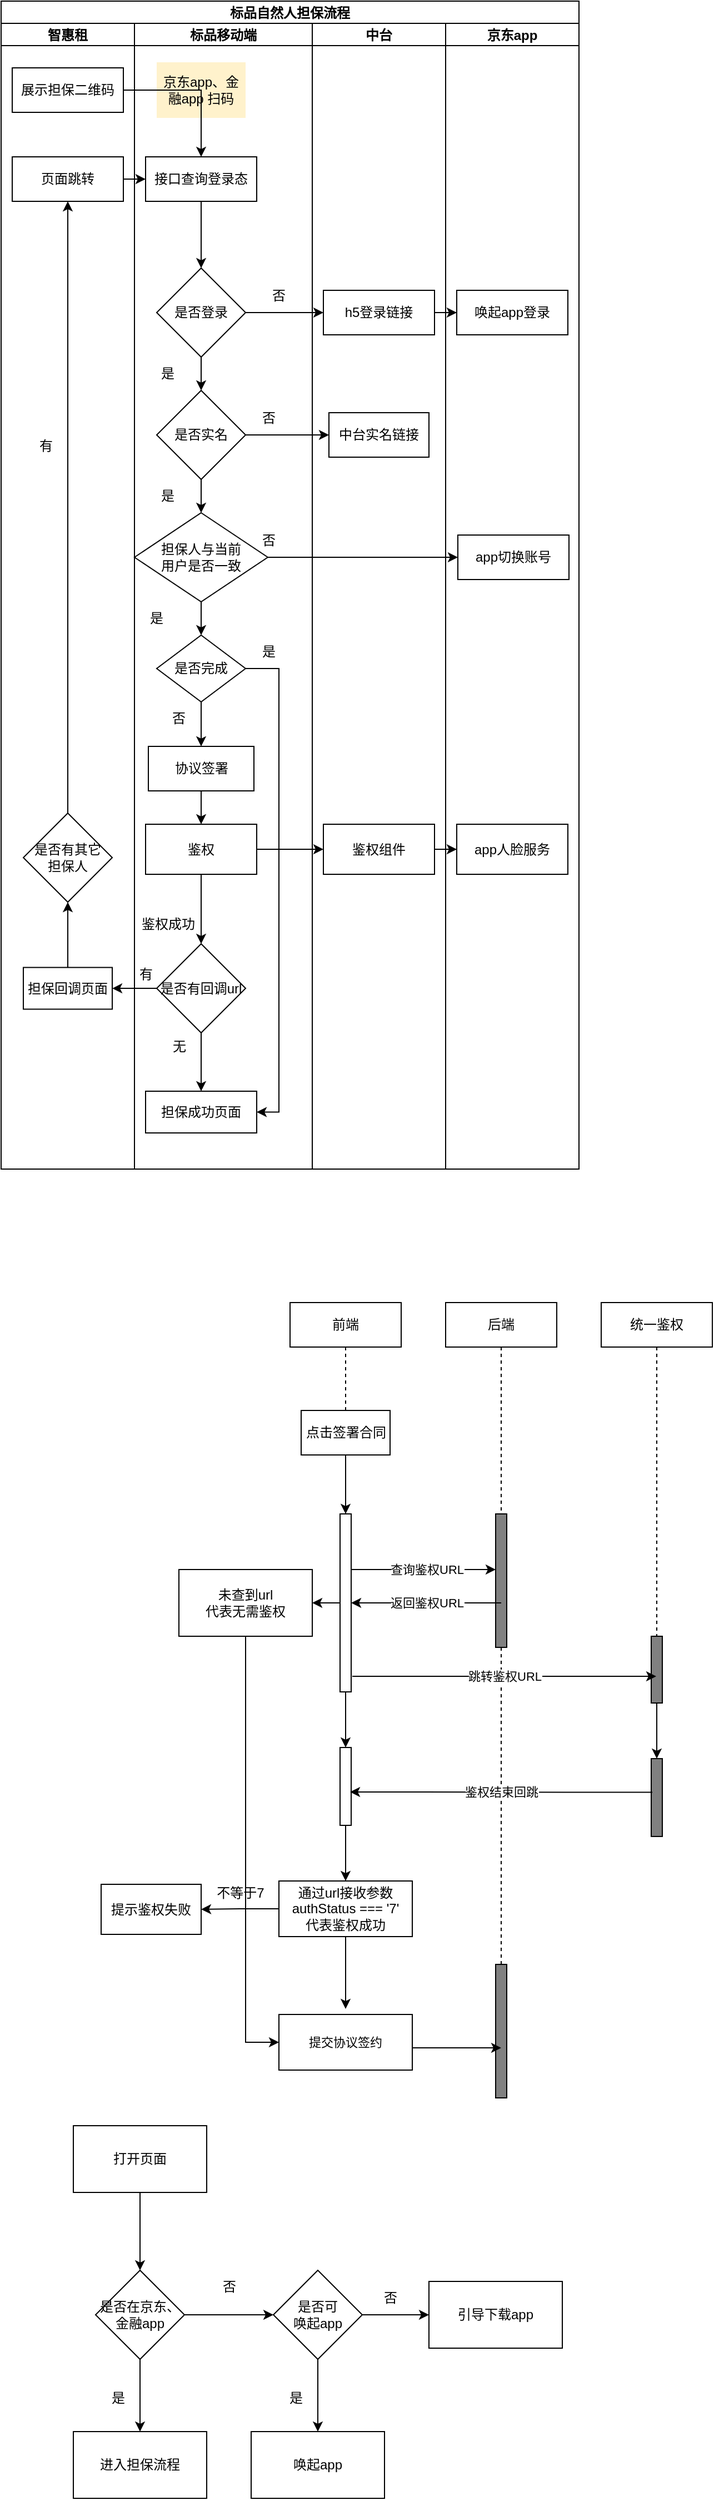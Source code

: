 <mxfile version="20.2.5" type="github">
  <diagram id="cPVhBnP5LHgAFUG7oPZ6" name="第 1 页">
    <mxGraphModel dx="1178" dy="769" grid="1" gridSize="10" guides="1" tooltips="1" connect="1" arrows="1" fold="1" page="1" pageScale="1" pageWidth="827" pageHeight="1169" math="0" shadow="0">
      <root>
        <mxCell id="0" />
        <mxCell id="1" parent="0" />
        <mxCell id="ZduUOEguYwG-LgPa66Ty-1" value="标品自然人担保流程" style="swimlane;childLayout=stackLayout;resizeParent=1;resizeParentMax=0;startSize=20;" parent="1" vertex="1">
          <mxGeometry x="150" y="30" width="520" height="1050" as="geometry" />
        </mxCell>
        <mxCell id="ZduUOEguYwG-LgPa66Ty-2" value="智惠租" style="swimlane;startSize=20;" parent="ZduUOEguYwG-LgPa66Ty-1" vertex="1">
          <mxGeometry y="20" width="120" height="1030" as="geometry" />
        </mxCell>
        <mxCell id="ZduUOEguYwG-LgPa66Ty-6" value="展示担保二维码" style="rounded=0;whiteSpace=wrap;html=1;" parent="ZduUOEguYwG-LgPa66Ty-2" vertex="1">
          <mxGeometry x="10" y="40" width="100" height="40" as="geometry" />
        </mxCell>
        <mxCell id="ZduUOEguYwG-LgPa66Ty-9" value="页面跳转" style="rounded=0;whiteSpace=wrap;html=1;" parent="ZduUOEguYwG-LgPa66Ty-2" vertex="1">
          <mxGeometry x="10" y="120" width="100" height="40" as="geometry" />
        </mxCell>
        <mxCell id="ZduUOEguYwG-LgPa66Ty-55" value="担保回调页面" style="whiteSpace=wrap;html=1;rounded=0;" parent="ZduUOEguYwG-LgPa66Ty-2" vertex="1">
          <mxGeometry x="20" y="848.75" width="80" height="37.5" as="geometry" />
        </mxCell>
        <mxCell id="ZduUOEguYwG-LgPa66Ty-3" value="标品移动端" style="swimlane;startSize=20;" parent="ZduUOEguYwG-LgPa66Ty-1" vertex="1">
          <mxGeometry x="120" y="20" width="160" height="1030" as="geometry" />
        </mxCell>
        <mxCell id="ZduUOEguYwG-LgPa66Ty-7" value="接口查询登录态" style="rounded=0;whiteSpace=wrap;html=1;" parent="ZduUOEguYwG-LgPa66Ty-3" vertex="1">
          <mxGeometry x="10" y="120" width="100" height="40" as="geometry" />
        </mxCell>
        <mxCell id="ZduUOEguYwG-LgPa66Ty-10" value="京东app、金融app 扫码" style="text;html=1;align=center;verticalAlign=middle;whiteSpace=wrap;rounded=0;fillColor=#fff2cc;strokeColor=none;" parent="ZduUOEguYwG-LgPa66Ty-3" vertex="1">
          <mxGeometry x="20" y="35" width="80" height="50" as="geometry" />
        </mxCell>
        <mxCell id="ZduUOEguYwG-LgPa66Ty-20" value="是否实名" style="rhombus;whiteSpace=wrap;html=1;rounded=0;" parent="ZduUOEguYwG-LgPa66Ty-3" vertex="1">
          <mxGeometry x="20" y="330" width="80" height="80" as="geometry" />
        </mxCell>
        <mxCell id="ZduUOEguYwG-LgPa66Ty-25" value="" style="edgeStyle=orthogonalEdgeStyle;rounded=0;orthogonalLoop=1;jettySize=auto;html=1;entryX=0.5;entryY=0;entryDx=0;entryDy=0;" parent="ZduUOEguYwG-LgPa66Ty-3" source="ZduUOEguYwG-LgPa66Ty-20" target="ZduUOEguYwG-LgPa66Ty-26" edge="1">
          <mxGeometry relative="1" as="geometry">
            <mxPoint x="60" y="450" as="targetPoint" />
          </mxGeometry>
        </mxCell>
        <mxCell id="ZduUOEguYwG-LgPa66Ty-26" value="担保人与当前&lt;br&gt;用户是否一致" style="rhombus;whiteSpace=wrap;html=1;rounded=0;" parent="ZduUOEguYwG-LgPa66Ty-3" vertex="1">
          <mxGeometry y="440" width="120" height="80" as="geometry" />
        </mxCell>
        <mxCell id="ZduUOEguYwG-LgPa66Ty-32" value="否" style="text;html=1;strokeColor=none;fillColor=none;align=center;verticalAlign=middle;whiteSpace=wrap;rounded=0;" parent="ZduUOEguYwG-LgPa66Ty-3" vertex="1">
          <mxGeometry x="91" y="450" width="60" height="30" as="geometry" />
        </mxCell>
        <mxCell id="ZduUOEguYwG-LgPa66Ty-33" value="否" style="text;html=1;strokeColor=none;fillColor=none;align=center;verticalAlign=middle;whiteSpace=wrap;rounded=0;" parent="ZduUOEguYwG-LgPa66Ty-3" vertex="1">
          <mxGeometry x="91" y="340" width="60" height="30" as="geometry" />
        </mxCell>
        <mxCell id="ZduUOEguYwG-LgPa66Ty-34" value="否" style="text;html=1;strokeColor=none;fillColor=none;align=center;verticalAlign=middle;whiteSpace=wrap;rounded=0;" parent="ZduUOEguYwG-LgPa66Ty-3" vertex="1">
          <mxGeometry x="100" y="230" width="60" height="30" as="geometry" />
        </mxCell>
        <mxCell id="ZduUOEguYwG-LgPa66Ty-35" value="是" style="text;html=1;strokeColor=none;fillColor=none;align=center;verticalAlign=middle;whiteSpace=wrap;rounded=0;" parent="ZduUOEguYwG-LgPa66Ty-3" vertex="1">
          <mxGeometry y="300" width="60" height="30" as="geometry" />
        </mxCell>
        <mxCell id="ZduUOEguYwG-LgPa66Ty-36" value="是" style="text;html=1;strokeColor=none;fillColor=none;align=center;verticalAlign=middle;whiteSpace=wrap;rounded=0;" parent="ZduUOEguYwG-LgPa66Ty-3" vertex="1">
          <mxGeometry y="410" width="60" height="30" as="geometry" />
        </mxCell>
        <mxCell id="ZduUOEguYwG-LgPa66Ty-37" value="鉴权" style="whiteSpace=wrap;html=1;rounded=0;" parent="ZduUOEguYwG-LgPa66Ty-3" vertex="1">
          <mxGeometry x="10" y="720" width="100" height="45" as="geometry" />
        </mxCell>
        <mxCell id="ZduUOEguYwG-LgPa66Ty-39" value="是" style="text;html=1;strokeColor=none;fillColor=none;align=center;verticalAlign=middle;whiteSpace=wrap;rounded=0;" parent="ZduUOEguYwG-LgPa66Ty-3" vertex="1">
          <mxGeometry x="-10" y="520" width="60" height="30" as="geometry" />
        </mxCell>
        <mxCell id="ZduUOEguYwG-LgPa66Ty-46" style="edgeStyle=orthogonalEdgeStyle;rounded=0;orthogonalLoop=1;jettySize=auto;html=1;exitX=0.5;exitY=1;exitDx=0;exitDy=0;" parent="ZduUOEguYwG-LgPa66Ty-3" source="ZduUOEguYwG-LgPa66Ty-44" target="ZduUOEguYwG-LgPa66Ty-37" edge="1">
          <mxGeometry relative="1" as="geometry" />
        </mxCell>
        <mxCell id="ZduUOEguYwG-LgPa66Ty-44" value="协议签署" style="whiteSpace=wrap;html=1;rounded=0;" parent="ZduUOEguYwG-LgPa66Ty-3" vertex="1">
          <mxGeometry x="12.5" y="650" width="95" height="40" as="geometry" />
        </mxCell>
        <mxCell id="ZduUOEguYwG-LgPa66Ty-52" value="担保成功页面" style="whiteSpace=wrap;html=1;rounded=0;" parent="ZduUOEguYwG-LgPa66Ty-3" vertex="1">
          <mxGeometry x="10" y="960" width="100" height="37.5" as="geometry" />
        </mxCell>
        <mxCell id="ZduUOEguYwG-LgPa66Ty-57" value="有" style="text;html=1;align=center;verticalAlign=middle;resizable=0;points=[];autosize=1;strokeColor=none;fillColor=none;" parent="ZduUOEguYwG-LgPa66Ty-3" vertex="1">
          <mxGeometry x="-10" y="840" width="40" height="30" as="geometry" />
        </mxCell>
        <mxCell id="ZduUOEguYwG-LgPa66Ty-64" style="edgeStyle=orthogonalEdgeStyle;rounded=0;orthogonalLoop=1;jettySize=auto;html=1;exitX=0.5;exitY=1;exitDx=0;exitDy=0;entryX=0.5;entryY=0;entryDx=0;entryDy=0;" parent="ZduUOEguYwG-LgPa66Ty-3" source="ZduUOEguYwG-LgPa66Ty-62" target="ZduUOEguYwG-LgPa66Ty-44" edge="1">
          <mxGeometry relative="1" as="geometry" />
        </mxCell>
        <mxCell id="ZduUOEguYwG-LgPa66Ty-66" style="edgeStyle=orthogonalEdgeStyle;rounded=0;orthogonalLoop=1;jettySize=auto;html=1;exitX=1;exitY=0.5;exitDx=0;exitDy=0;entryX=1;entryY=0.5;entryDx=0;entryDy=0;" parent="ZduUOEguYwG-LgPa66Ty-3" source="ZduUOEguYwG-LgPa66Ty-62" target="ZduUOEguYwG-LgPa66Ty-52" edge="1">
          <mxGeometry relative="1" as="geometry" />
        </mxCell>
        <mxCell id="ZduUOEguYwG-LgPa66Ty-62" value="是否完成" style="rhombus;whiteSpace=wrap;html=1;rounded=0;" parent="ZduUOEguYwG-LgPa66Ty-3" vertex="1">
          <mxGeometry x="20" y="550" width="80" height="60" as="geometry" />
        </mxCell>
        <mxCell id="ZduUOEguYwG-LgPa66Ty-63" value="" style="edgeStyle=orthogonalEdgeStyle;rounded=0;orthogonalLoop=1;jettySize=auto;html=1;" parent="ZduUOEguYwG-LgPa66Ty-3" source="ZduUOEguYwG-LgPa66Ty-26" target="ZduUOEguYwG-LgPa66Ty-62" edge="1">
          <mxGeometry relative="1" as="geometry" />
        </mxCell>
        <mxCell id="ZduUOEguYwG-LgPa66Ty-67" value="是" style="text;html=1;strokeColor=none;fillColor=none;align=center;verticalAlign=middle;whiteSpace=wrap;rounded=0;" parent="ZduUOEguYwG-LgPa66Ty-3" vertex="1">
          <mxGeometry x="91" y="550" width="60" height="30" as="geometry" />
        </mxCell>
        <mxCell id="ZduUOEguYwG-LgPa66Ty-68" value="否" style="text;html=1;strokeColor=none;fillColor=none;align=center;verticalAlign=middle;whiteSpace=wrap;rounded=0;" parent="ZduUOEguYwG-LgPa66Ty-3" vertex="1">
          <mxGeometry x="10" y="610" width="60" height="30" as="geometry" />
        </mxCell>
        <mxCell id="ZduUOEguYwG-LgPa66Ty-4" value="中台" style="swimlane;startSize=20;" parent="ZduUOEguYwG-LgPa66Ty-1" vertex="1">
          <mxGeometry x="280" y="20" width="120" height="1030" as="geometry" />
        </mxCell>
        <mxCell id="ZduUOEguYwG-LgPa66Ty-14" value="h5登录链接" style="whiteSpace=wrap;html=1;rounded=0;" parent="ZduUOEguYwG-LgPa66Ty-4" vertex="1">
          <mxGeometry x="10" y="240" width="100" height="40" as="geometry" />
        </mxCell>
        <mxCell id="ZduUOEguYwG-LgPa66Ty-22" value="中台实名链接" style="whiteSpace=wrap;html=1;rounded=0;" parent="ZduUOEguYwG-LgPa66Ty-4" vertex="1">
          <mxGeometry x="15" y="350" width="90" height="40" as="geometry" />
        </mxCell>
        <mxCell id="ZduUOEguYwG-LgPa66Ty-40" value="鉴权组件" style="whiteSpace=wrap;html=1;rounded=0;" parent="ZduUOEguYwG-LgPa66Ty-4" vertex="1">
          <mxGeometry x="10" y="720" width="100" height="45" as="geometry" />
        </mxCell>
        <mxCell id="ZduUOEguYwG-LgPa66Ty-5" value="京东app" style="swimlane;startSize=20;" parent="ZduUOEguYwG-LgPa66Ty-1" vertex="1">
          <mxGeometry x="400" y="20" width="120" height="1030" as="geometry" />
        </mxCell>
        <mxCell id="ZduUOEguYwG-LgPa66Ty-16" value="唤起app登录" style="whiteSpace=wrap;html=1;rounded=0;" parent="ZduUOEguYwG-LgPa66Ty-5" vertex="1">
          <mxGeometry x="10" y="240" width="100" height="40" as="geometry" />
        </mxCell>
        <mxCell id="ZduUOEguYwG-LgPa66Ty-30" value="app切换账号" style="whiteSpace=wrap;html=1;rounded=0;" parent="ZduUOEguYwG-LgPa66Ty-5" vertex="1">
          <mxGeometry x="11" y="460" width="100" height="40" as="geometry" />
        </mxCell>
        <mxCell id="ZduUOEguYwG-LgPa66Ty-42" value="app人脸服务" style="whiteSpace=wrap;html=1;rounded=0;" parent="ZduUOEguYwG-LgPa66Ty-5" vertex="1">
          <mxGeometry x="10" y="720" width="100" height="45" as="geometry" />
        </mxCell>
        <mxCell id="ZduUOEguYwG-LgPa66Ty-8" value="" style="edgeStyle=orthogonalEdgeStyle;rounded=0;orthogonalLoop=1;jettySize=auto;html=1;" parent="ZduUOEguYwG-LgPa66Ty-1" source="ZduUOEguYwG-LgPa66Ty-6" target="ZduUOEguYwG-LgPa66Ty-7" edge="1">
          <mxGeometry relative="1" as="geometry" />
        </mxCell>
        <mxCell id="ZduUOEguYwG-LgPa66Ty-11" style="edgeStyle=orthogonalEdgeStyle;rounded=0;orthogonalLoop=1;jettySize=auto;html=1;exitX=1;exitY=0.5;exitDx=0;exitDy=0;entryX=0;entryY=0.5;entryDx=0;entryDy=0;" parent="ZduUOEguYwG-LgPa66Ty-1" source="ZduUOEguYwG-LgPa66Ty-9" target="ZduUOEguYwG-LgPa66Ty-7" edge="1">
          <mxGeometry relative="1" as="geometry" />
        </mxCell>
        <mxCell id="ZduUOEguYwG-LgPa66Ty-17" value="" style="edgeStyle=orthogonalEdgeStyle;rounded=0;orthogonalLoop=1;jettySize=auto;html=1;" parent="ZduUOEguYwG-LgPa66Ty-1" source="ZduUOEguYwG-LgPa66Ty-14" target="ZduUOEguYwG-LgPa66Ty-16" edge="1">
          <mxGeometry relative="1" as="geometry" />
        </mxCell>
        <mxCell id="ZduUOEguYwG-LgPa66Ty-23" value="" style="edgeStyle=orthogonalEdgeStyle;rounded=0;orthogonalLoop=1;jettySize=auto;html=1;" parent="ZduUOEguYwG-LgPa66Ty-1" source="ZduUOEguYwG-LgPa66Ty-20" target="ZduUOEguYwG-LgPa66Ty-22" edge="1">
          <mxGeometry relative="1" as="geometry" />
        </mxCell>
        <mxCell id="ZduUOEguYwG-LgPa66Ty-31" value="" style="edgeStyle=orthogonalEdgeStyle;rounded=0;orthogonalLoop=1;jettySize=auto;html=1;" parent="ZduUOEguYwG-LgPa66Ty-1" source="ZduUOEguYwG-LgPa66Ty-26" target="ZduUOEguYwG-LgPa66Ty-30" edge="1">
          <mxGeometry relative="1" as="geometry" />
        </mxCell>
        <mxCell id="ZduUOEguYwG-LgPa66Ty-41" value="" style="edgeStyle=orthogonalEdgeStyle;rounded=0;orthogonalLoop=1;jettySize=auto;html=1;" parent="ZduUOEguYwG-LgPa66Ty-1" source="ZduUOEguYwG-LgPa66Ty-37" target="ZduUOEguYwG-LgPa66Ty-40" edge="1">
          <mxGeometry relative="1" as="geometry" />
        </mxCell>
        <mxCell id="ZduUOEguYwG-LgPa66Ty-43" value="" style="edgeStyle=orthogonalEdgeStyle;rounded=0;orthogonalLoop=1;jettySize=auto;html=1;" parent="ZduUOEguYwG-LgPa66Ty-1" source="ZduUOEguYwG-LgPa66Ty-40" target="ZduUOEguYwG-LgPa66Ty-42" edge="1">
          <mxGeometry relative="1" as="geometry" />
        </mxCell>
        <mxCell id="ZduUOEguYwG-LgPa66Ty-15" value="" style="edgeStyle=orthogonalEdgeStyle;rounded=0;orthogonalLoop=1;jettySize=auto;html=1;" parent="1" source="ZduUOEguYwG-LgPa66Ty-12" target="ZduUOEguYwG-LgPa66Ty-14" edge="1">
          <mxGeometry relative="1" as="geometry" />
        </mxCell>
        <mxCell id="ZduUOEguYwG-LgPa66Ty-21" value="" style="edgeStyle=orthogonalEdgeStyle;rounded=0;orthogonalLoop=1;jettySize=auto;html=1;" parent="1" source="ZduUOEguYwG-LgPa66Ty-12" target="ZduUOEguYwG-LgPa66Ty-20" edge="1">
          <mxGeometry relative="1" as="geometry" />
        </mxCell>
        <mxCell id="ZduUOEguYwG-LgPa66Ty-12" value="是否登录" style="rhombus;whiteSpace=wrap;html=1;rounded=0;" parent="1" vertex="1">
          <mxGeometry x="290" y="270" width="80" height="80" as="geometry" />
        </mxCell>
        <mxCell id="ZduUOEguYwG-LgPa66Ty-13" value="" style="edgeStyle=orthogonalEdgeStyle;rounded=0;orthogonalLoop=1;jettySize=auto;html=1;" parent="1" source="ZduUOEguYwG-LgPa66Ty-7" target="ZduUOEguYwG-LgPa66Ty-12" edge="1">
          <mxGeometry relative="1" as="geometry" />
        </mxCell>
        <mxCell id="ZduUOEguYwG-LgPa66Ty-53" value="" style="edgeStyle=orthogonalEdgeStyle;rounded=0;orthogonalLoop=1;jettySize=auto;html=1;" parent="1" source="ZduUOEguYwG-LgPa66Ty-49" target="ZduUOEguYwG-LgPa66Ty-52" edge="1">
          <mxGeometry relative="1" as="geometry" />
        </mxCell>
        <mxCell id="ZduUOEguYwG-LgPa66Ty-56" value="" style="edgeStyle=orthogonalEdgeStyle;rounded=0;orthogonalLoop=1;jettySize=auto;html=1;" parent="1" source="ZduUOEguYwG-LgPa66Ty-49" target="ZduUOEguYwG-LgPa66Ty-55" edge="1">
          <mxGeometry relative="1" as="geometry" />
        </mxCell>
        <mxCell id="ZduUOEguYwG-LgPa66Ty-49" value="是否有回调url" style="rhombus;whiteSpace=wrap;html=1;rounded=0;" parent="1" vertex="1">
          <mxGeometry x="290" y="877.5" width="80" height="80" as="geometry" />
        </mxCell>
        <mxCell id="ZduUOEguYwG-LgPa66Ty-50" value="" style="edgeStyle=orthogonalEdgeStyle;rounded=0;orthogonalLoop=1;jettySize=auto;html=1;" parent="1" source="ZduUOEguYwG-LgPa66Ty-37" target="ZduUOEguYwG-LgPa66Ty-49" edge="1">
          <mxGeometry relative="1" as="geometry" />
        </mxCell>
        <mxCell id="ZduUOEguYwG-LgPa66Ty-51" value="鉴权成功" style="text;html=1;align=center;verticalAlign=middle;resizable=0;points=[];autosize=1;strokeColor=none;fillColor=none;" parent="1" vertex="1">
          <mxGeometry x="265" y="845" width="70" height="30" as="geometry" />
        </mxCell>
        <mxCell id="ZduUOEguYwG-LgPa66Ty-54" value="无" style="text;html=1;align=center;verticalAlign=middle;resizable=0;points=[];autosize=1;strokeColor=none;fillColor=none;" parent="1" vertex="1">
          <mxGeometry x="290" y="955" width="40" height="30" as="geometry" />
        </mxCell>
        <mxCell id="ZduUOEguYwG-LgPa66Ty-60" style="edgeStyle=orthogonalEdgeStyle;rounded=0;orthogonalLoop=1;jettySize=auto;html=1;exitX=0.5;exitY=0;exitDx=0;exitDy=0;entryX=0.5;entryY=1;entryDx=0;entryDy=0;" parent="1" source="ZduUOEguYwG-LgPa66Ty-58" target="ZduUOEguYwG-LgPa66Ty-9" edge="1">
          <mxGeometry relative="1" as="geometry" />
        </mxCell>
        <mxCell id="ZduUOEguYwG-LgPa66Ty-58" value="是否有其它&lt;br&gt;担保人" style="rhombus;whiteSpace=wrap;html=1;rounded=0;" parent="1" vertex="1">
          <mxGeometry x="170" y="760" width="80" height="80" as="geometry" />
        </mxCell>
        <mxCell id="ZduUOEguYwG-LgPa66Ty-59" value="" style="edgeStyle=orthogonalEdgeStyle;rounded=0;orthogonalLoop=1;jettySize=auto;html=1;" parent="1" source="ZduUOEguYwG-LgPa66Ty-55" target="ZduUOEguYwG-LgPa66Ty-58" edge="1">
          <mxGeometry relative="1" as="geometry" />
        </mxCell>
        <mxCell id="ZduUOEguYwG-LgPa66Ty-61" value="有" style="text;html=1;align=center;verticalAlign=middle;resizable=0;points=[];autosize=1;strokeColor=none;fillColor=none;" parent="1" vertex="1">
          <mxGeometry x="170" y="415" width="40" height="30" as="geometry" />
        </mxCell>
        <mxCell id="ZduUOEguYwG-LgPa66Ty-73" value="后端" style="shape=umlLifeline;perimeter=lifelinePerimeter;whiteSpace=wrap;html=1;container=1;collapsible=0;recursiveResize=0;outlineConnect=0;" parent="1" vertex="1">
          <mxGeometry x="550" y="1200" width="100" height="700" as="geometry" />
        </mxCell>
        <mxCell id="ZduUOEguYwG-LgPa66Ty-74" value="" style="html=1;points=[];perimeter=orthogonalPerimeter;fillColor=#808080;" parent="ZduUOEguYwG-LgPa66Ty-73" vertex="1">
          <mxGeometry x="45" y="190" width="10" height="120" as="geometry" />
        </mxCell>
        <mxCell id="ZduUOEguYwG-LgPa66Ty-75" value="前端" style="shape=umlLifeline;perimeter=lifelinePerimeter;whiteSpace=wrap;html=1;container=1;collapsible=0;recursiveResize=0;outlineConnect=0;" parent="1" vertex="1">
          <mxGeometry x="410" y="1200" width="100" height="380" as="geometry" />
        </mxCell>
        <mxCell id="ZduUOEguYwG-LgPa66Ty-76" value="" style="html=1;points=[];perimeter=orthogonalPerimeter;" parent="ZduUOEguYwG-LgPa66Ty-75" vertex="1">
          <mxGeometry x="45" y="190" width="10" height="160" as="geometry" />
        </mxCell>
        <mxCell id="ZduUOEguYwG-LgPa66Ty-106" value="点击签署合同" style="html=1;points=[];perimeter=orthogonalPerimeter;" parent="ZduUOEguYwG-LgPa66Ty-75" vertex="1">
          <mxGeometry x="10" y="97" width="80" height="40" as="geometry" />
        </mxCell>
        <mxCell id="ZduUOEguYwG-LgPa66Ty-77" value="统一鉴权" style="shape=umlLifeline;perimeter=lifelinePerimeter;whiteSpace=wrap;html=1;container=1;collapsible=0;recursiveResize=0;outlineConnect=0;" parent="1" vertex="1">
          <mxGeometry x="690" y="1200" width="100" height="360" as="geometry" />
        </mxCell>
        <mxCell id="ZduUOEguYwG-LgPa66Ty-78" value="" style="html=1;points=[];perimeter=orthogonalPerimeter;fillColor=#808080;" parent="ZduUOEguYwG-LgPa66Ty-77" vertex="1">
          <mxGeometry x="45" y="300" width="10" height="60" as="geometry" />
        </mxCell>
        <mxCell id="ZduUOEguYwG-LgPa66Ty-79" value="" style="endArrow=classic;html=1;rounded=0;" parent="1" edge="1">
          <mxGeometry relative="1" as="geometry">
            <mxPoint x="465" y="1440" as="sourcePoint" />
            <mxPoint x="595" y="1440" as="targetPoint" />
          </mxGeometry>
        </mxCell>
        <mxCell id="ZduUOEguYwG-LgPa66Ty-80" value="查询鉴权URL" style="edgeLabel;resizable=0;html=1;align=center;verticalAlign=middle;" parent="ZduUOEguYwG-LgPa66Ty-79" connectable="0" vertex="1">
          <mxGeometry relative="1" as="geometry">
            <mxPoint x="3" as="offset" />
          </mxGeometry>
        </mxCell>
        <mxCell id="ZduUOEguYwG-LgPa66Ty-81" value="" style="endArrow=classic;html=1;rounded=0;exitX=0.5;exitY=0.75;exitDx=0;exitDy=0;exitPerimeter=0;" parent="1" edge="1">
          <mxGeometry relative="1" as="geometry">
            <mxPoint x="600" y="1470" as="sourcePoint" />
            <mxPoint x="465" y="1470" as="targetPoint" />
          </mxGeometry>
        </mxCell>
        <mxCell id="ZduUOEguYwG-LgPa66Ty-82" value="返回鉴权URL" style="edgeLabel;resizable=0;html=1;align=center;verticalAlign=middle;" parent="ZduUOEguYwG-LgPa66Ty-81" connectable="0" vertex="1">
          <mxGeometry relative="1" as="geometry" />
        </mxCell>
        <mxCell id="ZduUOEguYwG-LgPa66Ty-83" value="" style="endArrow=classic;html=1;rounded=0;exitX=1.1;exitY=0.837;exitDx=0;exitDy=0;exitPerimeter=0;" parent="1" edge="1">
          <mxGeometry relative="1" as="geometry">
            <mxPoint x="466" y="1536.03" as="sourcePoint" />
            <mxPoint x="739.5" y="1536.03" as="targetPoint" />
          </mxGeometry>
        </mxCell>
        <mxCell id="ZduUOEguYwG-LgPa66Ty-84" value="跳转鉴权URL" style="edgeLabel;resizable=0;html=1;align=center;verticalAlign=middle;" parent="ZduUOEguYwG-LgPa66Ty-83" connectable="0" vertex="1">
          <mxGeometry relative="1" as="geometry" />
        </mxCell>
        <mxCell id="ZduUOEguYwG-LgPa66Ty-85" value="" style="html=1;points=[];perimeter=orthogonalPerimeter;fillColor=#808080;" parent="1" vertex="1">
          <mxGeometry x="735" y="1610" width="10" height="70" as="geometry" />
        </mxCell>
        <mxCell id="ZduUOEguYwG-LgPa66Ty-86" value="" style="edgeStyle=orthogonalEdgeStyle;rounded=0;orthogonalLoop=1;jettySize=auto;html=1;" parent="1" source="ZduUOEguYwG-LgPa66Ty-78" target="ZduUOEguYwG-LgPa66Ty-85" edge="1">
          <mxGeometry relative="1" as="geometry" />
        </mxCell>
        <mxCell id="ZduUOEguYwG-LgPa66Ty-95" value="" style="edgeStyle=orthogonalEdgeStyle;rounded=0;orthogonalLoop=1;jettySize=auto;html=1;" parent="1" source="ZduUOEguYwG-LgPa66Ty-90" target="ZduUOEguYwG-LgPa66Ty-94" edge="1">
          <mxGeometry relative="1" as="geometry" />
        </mxCell>
        <mxCell id="ZduUOEguYwG-LgPa66Ty-90" value="" style="html=1;points=[];perimeter=orthogonalPerimeter;" parent="1" vertex="1">
          <mxGeometry x="455" y="1600" width="10" height="70" as="geometry" />
        </mxCell>
        <mxCell id="ZduUOEguYwG-LgPa66Ty-91" value="" style="edgeStyle=orthogonalEdgeStyle;rounded=0;orthogonalLoop=1;jettySize=auto;html=1;" parent="1" source="ZduUOEguYwG-LgPa66Ty-76" target="ZduUOEguYwG-LgPa66Ty-90" edge="1">
          <mxGeometry relative="1" as="geometry" />
        </mxCell>
        <mxCell id="ZduUOEguYwG-LgPa66Ty-92" value="" style="endArrow=classic;html=1;rounded=0;exitX=0.1;exitY=0.433;exitDx=0;exitDy=0;exitPerimeter=0;entryX=0.9;entryY=0.571;entryDx=0;entryDy=0;entryPerimeter=0;" parent="1" source="ZduUOEguYwG-LgPa66Ty-85" target="ZduUOEguYwG-LgPa66Ty-90" edge="1">
          <mxGeometry relative="1" as="geometry">
            <mxPoint x="580" y="1660" as="sourcePoint" />
            <mxPoint x="500" y="1660" as="targetPoint" />
          </mxGeometry>
        </mxCell>
        <mxCell id="ZduUOEguYwG-LgPa66Ty-93" value="鉴权结束回跳" style="edgeLabel;resizable=0;html=1;align=center;verticalAlign=middle;" parent="ZduUOEguYwG-LgPa66Ty-92" connectable="0" vertex="1">
          <mxGeometry relative="1" as="geometry" />
        </mxCell>
        <mxCell id="ZduUOEguYwG-LgPa66Ty-97" value="" style="edgeStyle=orthogonalEdgeStyle;rounded=0;orthogonalLoop=1;jettySize=auto;html=1;" parent="1" source="ZduUOEguYwG-LgPa66Ty-94" edge="1">
          <mxGeometry relative="1" as="geometry">
            <mxPoint x="460" y="1835" as="targetPoint" />
          </mxGeometry>
        </mxCell>
        <mxCell id="ZduUOEguYwG-LgPa66Ty-94" value="通过url接收参数&lt;br&gt;authStatus === &#39;7&#39;&lt;br&gt;代表鉴权成功" style="whiteSpace=wrap;html=1;" parent="1" vertex="1">
          <mxGeometry x="400" y="1720" width="120" height="50" as="geometry" />
        </mxCell>
        <mxCell id="ZduUOEguYwG-LgPa66Ty-104" value="" style="edgeStyle=orthogonalEdgeStyle;rounded=0;orthogonalLoop=1;jettySize=auto;html=1;exitX=0;exitY=0.5;exitDx=0;exitDy=0;" parent="1" source="ZduUOEguYwG-LgPa66Ty-94" target="ZduUOEguYwG-LgPa66Ty-103" edge="1">
          <mxGeometry relative="1" as="geometry">
            <mxPoint x="460" y="1915" as="sourcePoint" />
          </mxGeometry>
        </mxCell>
        <mxCell id="ZduUOEguYwG-LgPa66Ty-100" value="" style="html=1;points=[];perimeter=orthogonalPerimeter;fillColor=#808080;" parent="1" vertex="1">
          <mxGeometry x="595" y="1795" width="10" height="120" as="geometry" />
        </mxCell>
        <mxCell id="ZduUOEguYwG-LgPa66Ty-101" value="" style="endArrow=classic;html=1;rounded=0;" parent="1" edge="1">
          <mxGeometry relative="1" as="geometry">
            <mxPoint x="500" y="1870" as="sourcePoint" />
            <mxPoint x="600" y="1870" as="targetPoint" />
          </mxGeometry>
        </mxCell>
        <mxCell id="ZduUOEguYwG-LgPa66Ty-103" value="提示鉴权失败" style="whiteSpace=wrap;html=1;" parent="1" vertex="1">
          <mxGeometry x="240" y="1723" width="90" height="45" as="geometry" />
        </mxCell>
        <mxCell id="ZduUOEguYwG-LgPa66Ty-105" value="不等于7" style="text;html=1;align=center;verticalAlign=middle;resizable=0;points=[];autosize=1;strokeColor=none;fillColor=none;" parent="1" vertex="1">
          <mxGeometry x="330" y="1716" width="70" height="30" as="geometry" />
        </mxCell>
        <mxCell id="ZduUOEguYwG-LgPa66Ty-109" value="" style="edgeStyle=orthogonalEdgeStyle;rounded=0;orthogonalLoop=1;jettySize=auto;html=1;" parent="1" source="ZduUOEguYwG-LgPa66Ty-106" edge="1">
          <mxGeometry relative="1" as="geometry">
            <mxPoint x="460" y="1390" as="targetPoint" />
          </mxGeometry>
        </mxCell>
        <mxCell id="ZduUOEguYwG-LgPa66Ty-111" value="&lt;span style=&quot;font-size: 11px; background-color: rgb(255, 255, 255);&quot;&gt;提交协议签约&lt;/span&gt;" style="rounded=0;whiteSpace=wrap;html=1;" parent="1" vertex="1">
          <mxGeometry x="400" y="1840" width="120" height="50" as="geometry" />
        </mxCell>
        <mxCell id="ZduUOEguYwG-LgPa66Ty-114" style="edgeStyle=orthogonalEdgeStyle;rounded=0;orthogonalLoop=1;jettySize=auto;html=1;exitX=0.5;exitY=1;exitDx=0;exitDy=0;entryX=0;entryY=0.5;entryDx=0;entryDy=0;" parent="1" source="ZduUOEguYwG-LgPa66Ty-112" target="ZduUOEguYwG-LgPa66Ty-111" edge="1">
          <mxGeometry relative="1" as="geometry" />
        </mxCell>
        <mxCell id="ZduUOEguYwG-LgPa66Ty-112" value="未查到url&lt;br&gt;代表无需鉴权" style="whiteSpace=wrap;html=1;" parent="1" vertex="1">
          <mxGeometry x="310" y="1440" width="120" height="60" as="geometry" />
        </mxCell>
        <mxCell id="ZduUOEguYwG-LgPa66Ty-113" value="" style="edgeStyle=orthogonalEdgeStyle;rounded=0;orthogonalLoop=1;jettySize=auto;html=1;" parent="1" source="ZduUOEguYwG-LgPa66Ty-76" target="ZduUOEguYwG-LgPa66Ty-112" edge="1">
          <mxGeometry relative="1" as="geometry" />
        </mxCell>
        <mxCell id="4C2c_MOd8Mlf4kgAQS-g-4" value="" style="edgeStyle=orthogonalEdgeStyle;rounded=0;orthogonalLoop=1;jettySize=auto;html=1;" edge="1" parent="1" source="4C2c_MOd8Mlf4kgAQS-g-2" target="4C2c_MOd8Mlf4kgAQS-g-3">
          <mxGeometry relative="1" as="geometry" />
        </mxCell>
        <mxCell id="4C2c_MOd8Mlf4kgAQS-g-2" value="打开页面" style="rounded=0;whiteSpace=wrap;html=1;" vertex="1" parent="1">
          <mxGeometry x="215" y="1940" width="120" height="60" as="geometry" />
        </mxCell>
        <mxCell id="4C2c_MOd8Mlf4kgAQS-g-9" value="" style="edgeStyle=orthogonalEdgeStyle;rounded=0;orthogonalLoop=1;jettySize=auto;html=1;" edge="1" parent="1" source="4C2c_MOd8Mlf4kgAQS-g-3" target="4C2c_MOd8Mlf4kgAQS-g-8">
          <mxGeometry relative="1" as="geometry" />
        </mxCell>
        <mxCell id="4C2c_MOd8Mlf4kgAQS-g-17" value="" style="edgeStyle=orthogonalEdgeStyle;rounded=0;orthogonalLoop=1;jettySize=auto;html=1;" edge="1" parent="1" source="4C2c_MOd8Mlf4kgAQS-g-3" target="4C2c_MOd8Mlf4kgAQS-g-16">
          <mxGeometry relative="1" as="geometry" />
        </mxCell>
        <mxCell id="4C2c_MOd8Mlf4kgAQS-g-3" value="是否在京东、金融app" style="rhombus;whiteSpace=wrap;html=1;rounded=0;" vertex="1" parent="1">
          <mxGeometry x="235" y="2070" width="80" height="80" as="geometry" />
        </mxCell>
        <mxCell id="4C2c_MOd8Mlf4kgAQS-g-7" value="否" style="text;html=1;align=center;verticalAlign=middle;resizable=0;points=[];autosize=1;strokeColor=none;fillColor=none;" vertex="1" parent="1">
          <mxGeometry x="335" y="2070" width="40" height="30" as="geometry" />
        </mxCell>
        <mxCell id="4C2c_MOd8Mlf4kgAQS-g-11" value="" style="edgeStyle=orthogonalEdgeStyle;rounded=0;orthogonalLoop=1;jettySize=auto;html=1;" edge="1" parent="1" source="4C2c_MOd8Mlf4kgAQS-g-8" target="4C2c_MOd8Mlf4kgAQS-g-10">
          <mxGeometry relative="1" as="geometry" />
        </mxCell>
        <mxCell id="4C2c_MOd8Mlf4kgAQS-g-14" value="" style="edgeStyle=orthogonalEdgeStyle;rounded=0;orthogonalLoop=1;jettySize=auto;html=1;" edge="1" parent="1" source="4C2c_MOd8Mlf4kgAQS-g-8" target="4C2c_MOd8Mlf4kgAQS-g-13">
          <mxGeometry relative="1" as="geometry" />
        </mxCell>
        <mxCell id="4C2c_MOd8Mlf4kgAQS-g-8" value="是否可&lt;br&gt;唤起app" style="rhombus;whiteSpace=wrap;html=1;rounded=0;" vertex="1" parent="1">
          <mxGeometry x="395" y="2070" width="80" height="80" as="geometry" />
        </mxCell>
        <mxCell id="4C2c_MOd8Mlf4kgAQS-g-10" value="引导下载app" style="whiteSpace=wrap;html=1;rounded=0;" vertex="1" parent="1">
          <mxGeometry x="535" y="2080" width="120" height="60" as="geometry" />
        </mxCell>
        <mxCell id="4C2c_MOd8Mlf4kgAQS-g-12" value="否" style="text;html=1;align=center;verticalAlign=middle;resizable=0;points=[];autosize=1;strokeColor=none;fillColor=none;" vertex="1" parent="1">
          <mxGeometry x="480" y="2080" width="40" height="30" as="geometry" />
        </mxCell>
        <mxCell id="4C2c_MOd8Mlf4kgAQS-g-13" value="唤起app" style="whiteSpace=wrap;html=1;rounded=0;" vertex="1" parent="1">
          <mxGeometry x="375" y="2215" width="120" height="60" as="geometry" />
        </mxCell>
        <mxCell id="4C2c_MOd8Mlf4kgAQS-g-15" value="是" style="text;html=1;align=center;verticalAlign=middle;resizable=0;points=[];autosize=1;strokeColor=none;fillColor=none;" vertex="1" parent="1">
          <mxGeometry x="395" y="2170" width="40" height="30" as="geometry" />
        </mxCell>
        <mxCell id="4C2c_MOd8Mlf4kgAQS-g-16" value="进入担保流程" style="whiteSpace=wrap;html=1;rounded=0;" vertex="1" parent="1">
          <mxGeometry x="215" y="2215" width="120" height="60" as="geometry" />
        </mxCell>
        <mxCell id="4C2c_MOd8Mlf4kgAQS-g-18" value="是" style="text;html=1;align=center;verticalAlign=middle;resizable=0;points=[];autosize=1;strokeColor=none;fillColor=none;" vertex="1" parent="1">
          <mxGeometry x="235" y="2170" width="40" height="30" as="geometry" />
        </mxCell>
      </root>
    </mxGraphModel>
  </diagram>
</mxfile>
